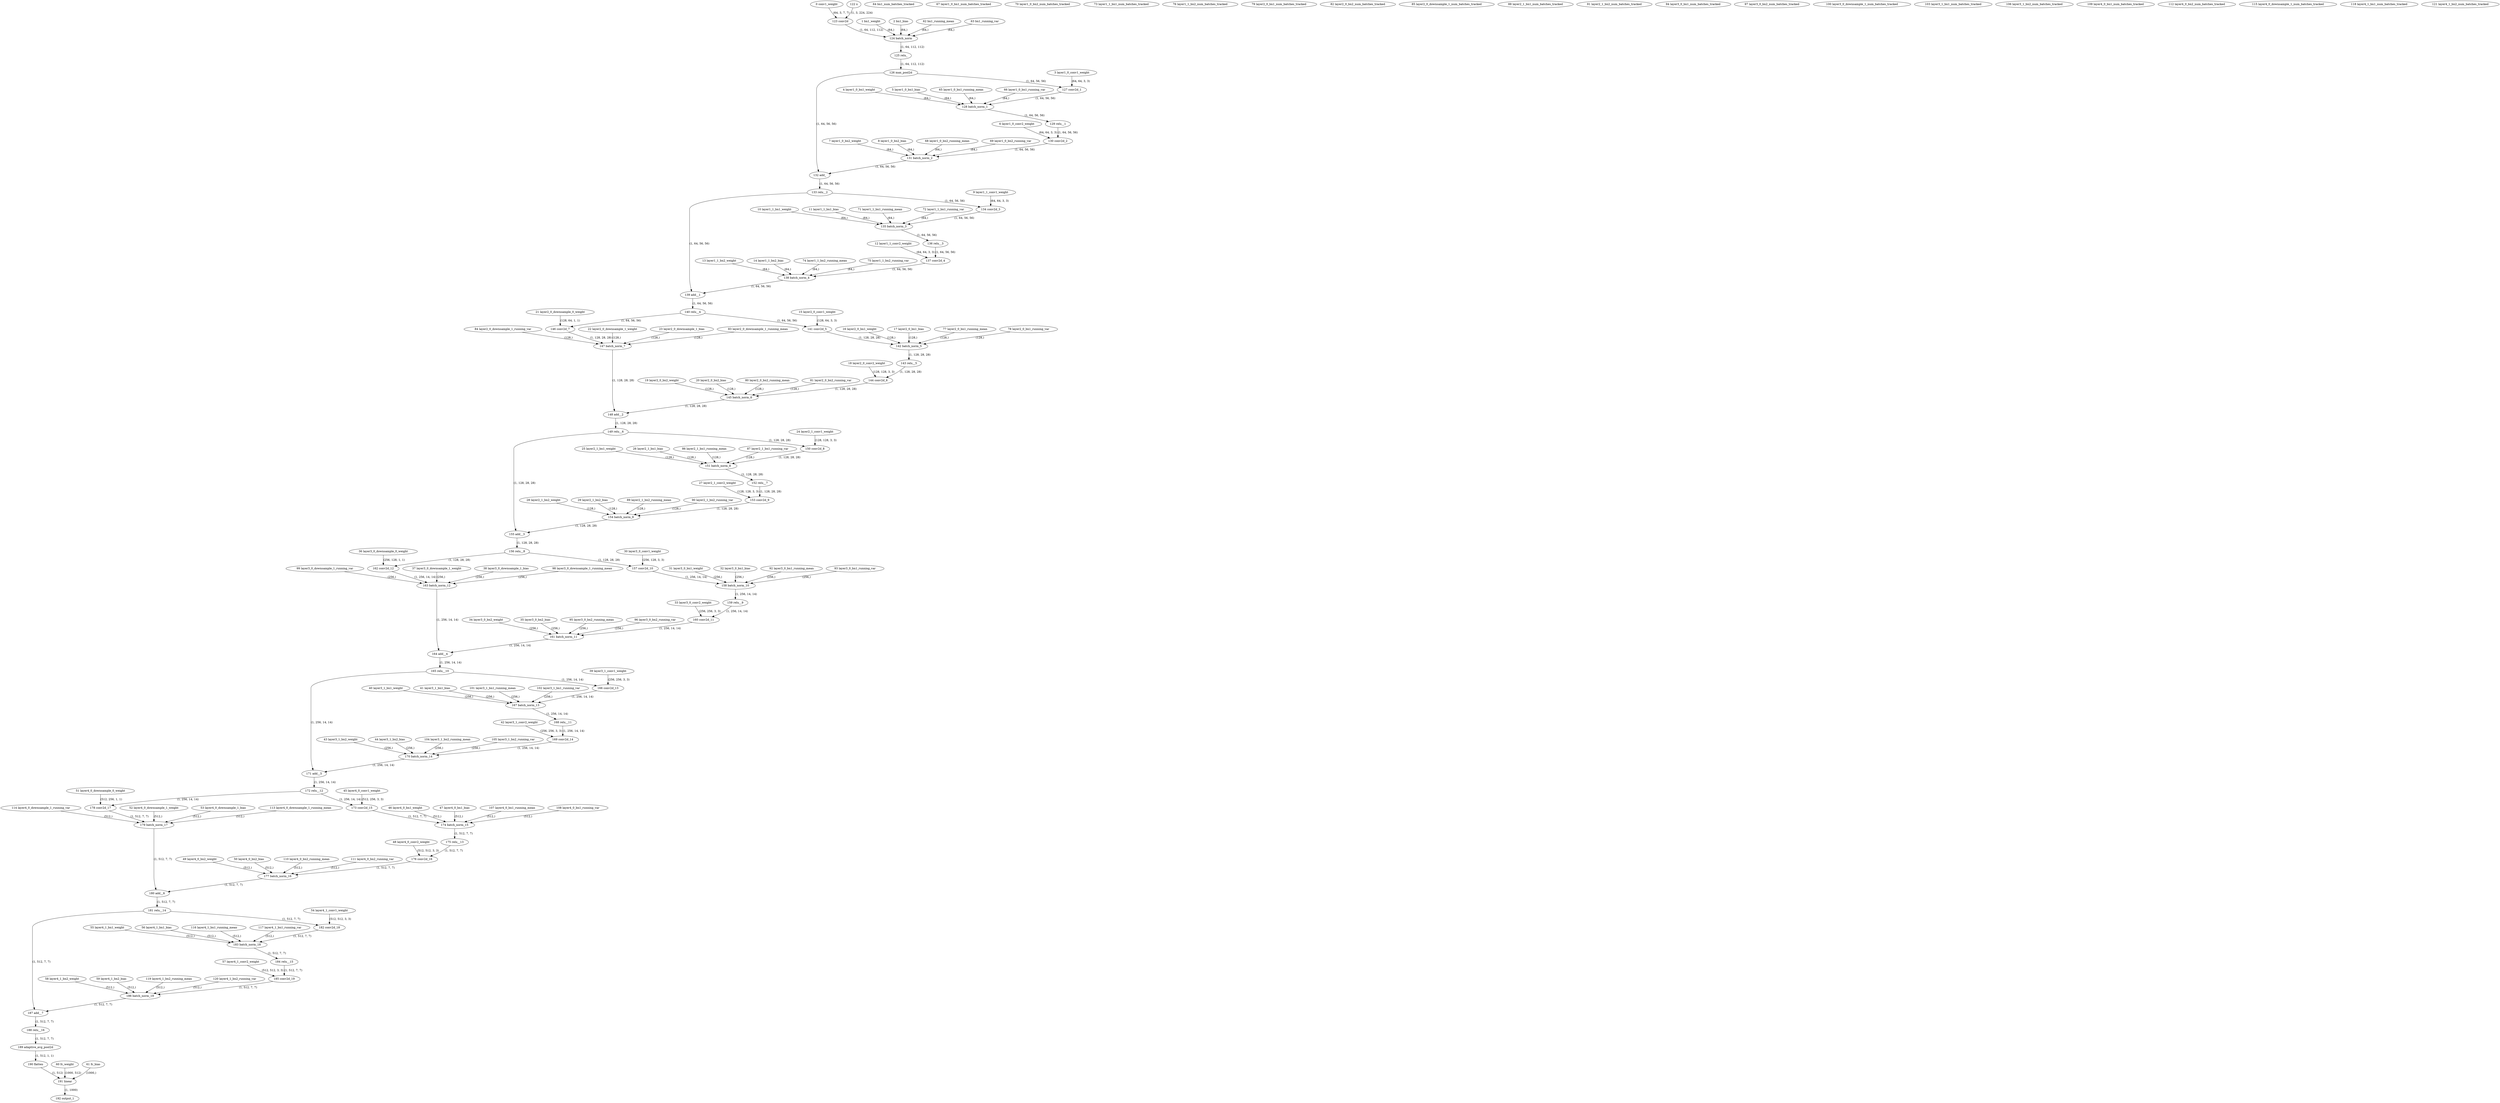strict digraph  {
"0 conv1_weight" [id=0, type=get_attr];
"1 bn1_weight" [id=1, type=get_attr];
"2 bn1_bias" [id=2, type=get_attr];
"3 layer1_0_conv1_weight" [id=3, type=get_attr];
"4 layer1_0_bn1_weight" [id=4, type=get_attr];
"5 layer1_0_bn1_bias" [id=5, type=get_attr];
"6 layer1_0_conv2_weight" [id=6, type=get_attr];
"7 layer1_0_bn2_weight" [id=7, type=get_attr];
"8 layer1_0_bn2_bias" [id=8, type=get_attr];
"9 layer1_1_conv1_weight" [id=9, type=get_attr];
"10 layer1_1_bn1_weight" [id=10, type=get_attr];
"11 layer1_1_bn1_bias" [id=11, type=get_attr];
"12 layer1_1_conv2_weight" [id=12, type=get_attr];
"13 layer1_1_bn2_weight" [id=13, type=get_attr];
"14 layer1_1_bn2_bias" [id=14, type=get_attr];
"15 layer2_0_conv1_weight" [id=15, type=get_attr];
"16 layer2_0_bn1_weight" [id=16, type=get_attr];
"17 layer2_0_bn1_bias" [id=17, type=get_attr];
"18 layer2_0_conv2_weight" [id=18, type=get_attr];
"19 layer2_0_bn2_weight" [id=19, type=get_attr];
"20 layer2_0_bn2_bias" [id=20, type=get_attr];
"21 layer2_0_downsample_0_weight" [id=21, type=get_attr];
"22 layer2_0_downsample_1_weight" [id=22, type=get_attr];
"23 layer2_0_downsample_1_bias" [id=23, type=get_attr];
"24 layer2_1_conv1_weight" [id=24, type=get_attr];
"25 layer2_1_bn1_weight" [id=25, type=get_attr];
"26 layer2_1_bn1_bias" [id=26, type=get_attr];
"27 layer2_1_conv2_weight" [id=27, type=get_attr];
"28 layer2_1_bn2_weight" [id=28, type=get_attr];
"29 layer2_1_bn2_bias" [id=29, type=get_attr];
"30 layer3_0_conv1_weight" [id=30, type=get_attr];
"31 layer3_0_bn1_weight" [id=31, type=get_attr];
"32 layer3_0_bn1_bias" [id=32, type=get_attr];
"33 layer3_0_conv2_weight" [id=33, type=get_attr];
"34 layer3_0_bn2_weight" [id=34, type=get_attr];
"35 layer3_0_bn2_bias" [id=35, type=get_attr];
"36 layer3_0_downsample_0_weight" [id=36, type=get_attr];
"37 layer3_0_downsample_1_weight" [id=37, type=get_attr];
"38 layer3_0_downsample_1_bias" [id=38, type=get_attr];
"39 layer3_1_conv1_weight" [id=39, type=get_attr];
"40 layer3_1_bn1_weight" [id=40, type=get_attr];
"41 layer3_1_bn1_bias" [id=41, type=get_attr];
"42 layer3_1_conv2_weight" [id=42, type=get_attr];
"43 layer3_1_bn2_weight" [id=43, type=get_attr];
"44 layer3_1_bn2_bias" [id=44, type=get_attr];
"45 layer4_0_conv1_weight" [id=45, type=get_attr];
"46 layer4_0_bn1_weight" [id=46, type=get_attr];
"47 layer4_0_bn1_bias" [id=47, type=get_attr];
"48 layer4_0_conv2_weight" [id=48, type=get_attr];
"49 layer4_0_bn2_weight" [id=49, type=get_attr];
"50 layer4_0_bn2_bias" [id=50, type=get_attr];
"51 layer4_0_downsample_0_weight" [id=51, type=get_attr];
"52 layer4_0_downsample_1_weight" [id=52, type=get_attr];
"53 layer4_0_downsample_1_bias" [id=53, type=get_attr];
"54 layer4_1_conv1_weight" [id=54, type=get_attr];
"55 layer4_1_bn1_weight" [id=55, type=get_attr];
"56 layer4_1_bn1_bias" [id=56, type=get_attr];
"57 layer4_1_conv2_weight" [id=57, type=get_attr];
"58 layer4_1_bn2_weight" [id=58, type=get_attr];
"59 layer4_1_bn2_bias" [id=59, type=get_attr];
"60 fc_weight" [id=60, type=get_attr];
"61 fc_bias" [id=61, type=get_attr];
"62 bn1_running_mean" [id=62, type=get_attr];
"63 bn1_running_var" [id=63, type=get_attr];
"64 bn1_num_batches_tracked" [id=64, type=get_attr];
"65 layer1_0_bn1_running_mean" [id=65, type=get_attr];
"66 layer1_0_bn1_running_var" [id=66, type=get_attr];
"67 layer1_0_bn1_num_batches_tracked" [id=67, type=get_attr];
"68 layer1_0_bn2_running_mean" [id=68, type=get_attr];
"69 layer1_0_bn2_running_var" [id=69, type=get_attr];
"70 layer1_0_bn2_num_batches_tracked" [id=70, type=get_attr];
"71 layer1_1_bn1_running_mean" [id=71, type=get_attr];
"72 layer1_1_bn1_running_var" [id=72, type=get_attr];
"73 layer1_1_bn1_num_batches_tracked" [id=73, type=get_attr];
"74 layer1_1_bn2_running_mean" [id=74, type=get_attr];
"75 layer1_1_bn2_running_var" [id=75, type=get_attr];
"76 layer1_1_bn2_num_batches_tracked" [id=76, type=get_attr];
"77 layer2_0_bn1_running_mean" [id=77, type=get_attr];
"78 layer2_0_bn1_running_var" [id=78, type=get_attr];
"79 layer2_0_bn1_num_batches_tracked" [id=79, type=get_attr];
"80 layer2_0_bn2_running_mean" [id=80, type=get_attr];
"81 layer2_0_bn2_running_var" [id=81, type=get_attr];
"82 layer2_0_bn2_num_batches_tracked" [id=82, type=get_attr];
"83 layer2_0_downsample_1_running_mean" [id=83, type=get_attr];
"84 layer2_0_downsample_1_running_var" [id=84, type=get_attr];
"85 layer2_0_downsample_1_num_batches_tracked" [id=85, type=get_attr];
"86 layer2_1_bn1_running_mean" [id=86, type=get_attr];
"87 layer2_1_bn1_running_var" [id=87, type=get_attr];
"88 layer2_1_bn1_num_batches_tracked" [id=88, type=get_attr];
"89 layer2_1_bn2_running_mean" [id=89, type=get_attr];
"90 layer2_1_bn2_running_var" [id=90, type=get_attr];
"91 layer2_1_bn2_num_batches_tracked" [id=91, type=get_attr];
"92 layer3_0_bn1_running_mean" [id=92, type=get_attr];
"93 layer3_0_bn1_running_var" [id=93, type=get_attr];
"94 layer3_0_bn1_num_batches_tracked" [id=94, type=get_attr];
"95 layer3_0_bn2_running_mean" [id=95, type=get_attr];
"96 layer3_0_bn2_running_var" [id=96, type=get_attr];
"97 layer3_0_bn2_num_batches_tracked" [id=97, type=get_attr];
"98 layer3_0_downsample_1_running_mean" [id=98, type=get_attr];
"99 layer3_0_downsample_1_running_var" [id=99, type=get_attr];
"100 layer3_0_downsample_1_num_batches_tracked" [id=100, type=get_attr];
"101 layer3_1_bn1_running_mean" [id=101, type=get_attr];
"102 layer3_1_bn1_running_var" [id=102, type=get_attr];
"103 layer3_1_bn1_num_batches_tracked" [id=103, type=get_attr];
"104 layer3_1_bn2_running_mean" [id=104, type=get_attr];
"105 layer3_1_bn2_running_var" [id=105, type=get_attr];
"106 layer3_1_bn2_num_batches_tracked" [id=106, type=get_attr];
"107 layer4_0_bn1_running_mean" [id=107, type=get_attr];
"108 layer4_0_bn1_running_var" [id=108, type=get_attr];
"109 layer4_0_bn1_num_batches_tracked" [id=109, type=get_attr];
"110 layer4_0_bn2_running_mean" [id=110, type=get_attr];
"111 layer4_0_bn2_running_var" [id=111, type=get_attr];
"112 layer4_0_bn2_num_batches_tracked" [id=112, type=get_attr];
"113 layer4_0_downsample_1_running_mean" [id=113, type=get_attr];
"114 layer4_0_downsample_1_running_var" [id=114, type=get_attr];
"115 layer4_0_downsample_1_num_batches_tracked" [id=115, type=get_attr];
"116 layer4_1_bn1_running_mean" [id=116, type=get_attr];
"117 layer4_1_bn1_running_var" [id=117, type=get_attr];
"118 layer4_1_bn1_num_batches_tracked" [id=118, type=get_attr];
"119 layer4_1_bn2_running_mean" [id=119, type=get_attr];
"120 layer4_1_bn2_running_var" [id=120, type=get_attr];
"121 layer4_1_bn2_num_batches_tracked" [id=121, type=get_attr];
"122 x" [id=122, type=input];
"123 conv2d" [id=123, type=conv2d];
"124 batch_norm" [id=124, type=batch_norm];
"125 relu_" [id=125, type=relu_];
"126 max_pool2d" [id=126, type=max_pool2d];
"127 conv2d_1" [id=127, type=conv2d];
"128 batch_norm_1" [id=128, type=batch_norm];
"129 relu__1" [id=129, type=relu_];
"130 conv2d_2" [id=130, type=conv2d];
"131 batch_norm_2" [id=131, type=batch_norm];
"132 add_" [id=132, type=add_];
"133 relu__2" [id=133, type=relu_];
"134 conv2d_3" [id=134, type=conv2d];
"135 batch_norm_3" [id=135, type=batch_norm];
"136 relu__3" [id=136, type=relu_];
"137 conv2d_4" [id=137, type=conv2d];
"138 batch_norm_4" [id=138, type=batch_norm];
"139 add__1" [id=139, type=add_];
"140 relu__4" [id=140, type=relu_];
"141 conv2d_5" [id=141, type=conv2d];
"142 batch_norm_5" [id=142, type=batch_norm];
"143 relu__5" [id=143, type=relu_];
"144 conv2d_6" [id=144, type=conv2d];
"145 batch_norm_6" [id=145, type=batch_norm];
"146 conv2d_7" [id=146, type=conv2d];
"147 batch_norm_7" [id=147, type=batch_norm];
"148 add__2" [id=148, type=add_];
"149 relu__6" [id=149, type=relu_];
"150 conv2d_8" [id=150, type=conv2d];
"151 batch_norm_8" [id=151, type=batch_norm];
"152 relu__7" [id=152, type=relu_];
"153 conv2d_9" [id=153, type=conv2d];
"154 batch_norm_9" [id=154, type=batch_norm];
"155 add__3" [id=155, type=add_];
"156 relu__8" [id=156, type=relu_];
"157 conv2d_10" [id=157, type=conv2d];
"158 batch_norm_10" [id=158, type=batch_norm];
"159 relu__9" [id=159, type=relu_];
"160 conv2d_11" [id=160, type=conv2d];
"161 batch_norm_11" [id=161, type=batch_norm];
"162 conv2d_12" [id=162, type=conv2d];
"163 batch_norm_12" [id=163, type=batch_norm];
"164 add__4" [id=164, type=add_];
"165 relu__10" [id=165, type=relu_];
"166 conv2d_13" [id=166, type=conv2d];
"167 batch_norm_13" [id=167, type=batch_norm];
"168 relu__11" [id=168, type=relu_];
"169 conv2d_14" [id=169, type=conv2d];
"170 batch_norm_14" [id=170, type=batch_norm];
"171 add__5" [id=171, type=add_];
"172 relu__12" [id=172, type=relu_];
"173 conv2d_15" [id=173, type=conv2d];
"174 batch_norm_15" [id=174, type=batch_norm];
"175 relu__13" [id=175, type=relu_];
"176 conv2d_16" [id=176, type=conv2d];
"177 batch_norm_16" [id=177, type=batch_norm];
"178 conv2d_17" [id=178, type=conv2d];
"179 batch_norm_17" [id=179, type=batch_norm];
"180 add__6" [id=180, type=add_];
"181 relu__14" [id=181, type=relu_];
"182 conv2d_18" [id=182, type=conv2d];
"183 batch_norm_18" [id=183, type=batch_norm];
"184 relu__15" [id=184, type=relu_];
"185 conv2d_19" [id=185, type=conv2d];
"186 batch_norm_19" [id=186, type=batch_norm];
"187 add__7" [id=187, type=add_];
"188 relu__16" [id=188, type=relu_];
"189 adaptive_avg_pool2d" [id=189, type=adaptive_avg_pool2d];
"190 flatten" [id=190, type=flatten];
"191 linear" [id=191, type=linear];
"192 output_1" [id=192, type=output];
"0 conv1_weight" -> "123 conv2d"  [label="(64, 3, 7, 7)", style=solid];
"1 bn1_weight" -> "124 batch_norm"  [label="(64,)", style=solid];
"2 bn1_bias" -> "124 batch_norm"  [label="(64,)", style=solid];
"3 layer1_0_conv1_weight" -> "127 conv2d_1"  [label="(64, 64, 3, 3)", style=solid];
"4 layer1_0_bn1_weight" -> "128 batch_norm_1"  [label="(64,)", style=solid];
"5 layer1_0_bn1_bias" -> "128 batch_norm_1"  [label="(64,)", style=solid];
"6 layer1_0_conv2_weight" -> "130 conv2d_2"  [label="(64, 64, 3, 3)", style=solid];
"7 layer1_0_bn2_weight" -> "131 batch_norm_2"  [label="(64,)", style=solid];
"8 layer1_0_bn2_bias" -> "131 batch_norm_2"  [label="(64,)", style=solid];
"9 layer1_1_conv1_weight" -> "134 conv2d_3"  [label="(64, 64, 3, 3)", style=solid];
"10 layer1_1_bn1_weight" -> "135 batch_norm_3"  [label="(64,)", style=solid];
"11 layer1_1_bn1_bias" -> "135 batch_norm_3"  [label="(64,)", style=solid];
"12 layer1_1_conv2_weight" -> "137 conv2d_4"  [label="(64, 64, 3, 3)", style=solid];
"13 layer1_1_bn2_weight" -> "138 batch_norm_4"  [label="(64,)", style=solid];
"14 layer1_1_bn2_bias" -> "138 batch_norm_4"  [label="(64,)", style=solid];
"15 layer2_0_conv1_weight" -> "141 conv2d_5"  [label="(128, 64, 3, 3)", style=solid];
"16 layer2_0_bn1_weight" -> "142 batch_norm_5"  [label="(128,)", style=solid];
"17 layer2_0_bn1_bias" -> "142 batch_norm_5"  [label="(128,)", style=solid];
"18 layer2_0_conv2_weight" -> "144 conv2d_6"  [label="(128, 128, 3, 3)", style=solid];
"19 layer2_0_bn2_weight" -> "145 batch_norm_6"  [label="(128,)", style=solid];
"20 layer2_0_bn2_bias" -> "145 batch_norm_6"  [label="(128,)", style=solid];
"21 layer2_0_downsample_0_weight" -> "146 conv2d_7"  [label="(128, 64, 1, 1)", style=solid];
"22 layer2_0_downsample_1_weight" -> "147 batch_norm_7"  [label="(128,)", style=solid];
"23 layer2_0_downsample_1_bias" -> "147 batch_norm_7"  [label="(128,)", style=solid];
"24 layer2_1_conv1_weight" -> "150 conv2d_8"  [label="(128, 128, 3, 3)", style=solid];
"25 layer2_1_bn1_weight" -> "151 batch_norm_8"  [label="(128,)", style=solid];
"26 layer2_1_bn1_bias" -> "151 batch_norm_8"  [label="(128,)", style=solid];
"27 layer2_1_conv2_weight" -> "153 conv2d_9"  [label="(128, 128, 3, 3)", style=solid];
"28 layer2_1_bn2_weight" -> "154 batch_norm_9"  [label="(128,)", style=solid];
"29 layer2_1_bn2_bias" -> "154 batch_norm_9"  [label="(128,)", style=solid];
"30 layer3_0_conv1_weight" -> "157 conv2d_10"  [label="(256, 128, 3, 3)", style=solid];
"31 layer3_0_bn1_weight" -> "158 batch_norm_10"  [label="(256,)", style=solid];
"32 layer3_0_bn1_bias" -> "158 batch_norm_10"  [label="(256,)", style=solid];
"33 layer3_0_conv2_weight" -> "160 conv2d_11"  [label="(256, 256, 3, 3)", style=solid];
"34 layer3_0_bn2_weight" -> "161 batch_norm_11"  [label="(256,)", style=solid];
"35 layer3_0_bn2_bias" -> "161 batch_norm_11"  [label="(256,)", style=solid];
"36 layer3_0_downsample_0_weight" -> "162 conv2d_12"  [label="(256, 128, 1, 1)", style=solid];
"37 layer3_0_downsample_1_weight" -> "163 batch_norm_12"  [label="(256,)", style=solid];
"38 layer3_0_downsample_1_bias" -> "163 batch_norm_12"  [label="(256,)", style=solid];
"39 layer3_1_conv1_weight" -> "166 conv2d_13"  [label="(256, 256, 3, 3)", style=solid];
"40 layer3_1_bn1_weight" -> "167 batch_norm_13"  [label="(256,)", style=solid];
"41 layer3_1_bn1_bias" -> "167 batch_norm_13"  [label="(256,)", style=solid];
"42 layer3_1_conv2_weight" -> "169 conv2d_14"  [label="(256, 256, 3, 3)", style=solid];
"43 layer3_1_bn2_weight" -> "170 batch_norm_14"  [label="(256,)", style=solid];
"44 layer3_1_bn2_bias" -> "170 batch_norm_14"  [label="(256,)", style=solid];
"45 layer4_0_conv1_weight" -> "173 conv2d_15"  [label="(512, 256, 3, 3)", style=solid];
"46 layer4_0_bn1_weight" -> "174 batch_norm_15"  [label="(512,)", style=solid];
"47 layer4_0_bn1_bias" -> "174 batch_norm_15"  [label="(512,)", style=solid];
"48 layer4_0_conv2_weight" -> "176 conv2d_16"  [label="(512, 512, 3, 3)", style=solid];
"49 layer4_0_bn2_weight" -> "177 batch_norm_16"  [label="(512,)", style=solid];
"50 layer4_0_bn2_bias" -> "177 batch_norm_16"  [label="(512,)", style=solid];
"51 layer4_0_downsample_0_weight" -> "178 conv2d_17"  [label="(512, 256, 1, 1)", style=solid];
"52 layer4_0_downsample_1_weight" -> "179 batch_norm_17"  [label="(512,)", style=solid];
"53 layer4_0_downsample_1_bias" -> "179 batch_norm_17"  [label="(512,)", style=solid];
"54 layer4_1_conv1_weight" -> "182 conv2d_18"  [label="(512, 512, 3, 3)", style=solid];
"55 layer4_1_bn1_weight" -> "183 batch_norm_18"  [label="(512,)", style=solid];
"56 layer4_1_bn1_bias" -> "183 batch_norm_18"  [label="(512,)", style=solid];
"57 layer4_1_conv2_weight" -> "185 conv2d_19"  [label="(512, 512, 3, 3)", style=solid];
"58 layer4_1_bn2_weight" -> "186 batch_norm_19"  [label="(512,)", style=solid];
"59 layer4_1_bn2_bias" -> "186 batch_norm_19"  [label="(512,)", style=solid];
"60 fc_weight" -> "191 linear"  [label="(1000, 512)", style=solid];
"61 fc_bias" -> "191 linear"  [label="(1000,)", style=solid];
"62 bn1_running_mean" -> "124 batch_norm"  [label="(64,)", style=solid];
"63 bn1_running_var" -> "124 batch_norm"  [label="(64,)", style=solid];
"65 layer1_0_bn1_running_mean" -> "128 batch_norm_1"  [label="(64,)", style=solid];
"66 layer1_0_bn1_running_var" -> "128 batch_norm_1"  [label="(64,)", style=solid];
"68 layer1_0_bn2_running_mean" -> "131 batch_norm_2"  [label="(64,)", style=solid];
"69 layer1_0_bn2_running_var" -> "131 batch_norm_2"  [label="(64,)", style=solid];
"71 layer1_1_bn1_running_mean" -> "135 batch_norm_3"  [label="(64,)", style=solid];
"72 layer1_1_bn1_running_var" -> "135 batch_norm_3"  [label="(64,)", style=solid];
"74 layer1_1_bn2_running_mean" -> "138 batch_norm_4"  [label="(64,)", style=solid];
"75 layer1_1_bn2_running_var" -> "138 batch_norm_4"  [label="(64,)", style=solid];
"77 layer2_0_bn1_running_mean" -> "142 batch_norm_5"  [label="(128,)", style=solid];
"78 layer2_0_bn1_running_var" -> "142 batch_norm_5"  [label="(128,)", style=solid];
"80 layer2_0_bn2_running_mean" -> "145 batch_norm_6"  [label="(128,)", style=solid];
"81 layer2_0_bn2_running_var" -> "145 batch_norm_6"  [label="(128,)", style=solid];
"83 layer2_0_downsample_1_running_mean" -> "147 batch_norm_7"  [label="(128,)", style=solid];
"84 layer2_0_downsample_1_running_var" -> "147 batch_norm_7"  [label="(128,)", style=solid];
"86 layer2_1_bn1_running_mean" -> "151 batch_norm_8"  [label="(128,)", style=solid];
"87 layer2_1_bn1_running_var" -> "151 batch_norm_8"  [label="(128,)", style=solid];
"89 layer2_1_bn2_running_mean" -> "154 batch_norm_9"  [label="(128,)", style=solid];
"90 layer2_1_bn2_running_var" -> "154 batch_norm_9"  [label="(128,)", style=solid];
"92 layer3_0_bn1_running_mean" -> "158 batch_norm_10"  [label="(256,)", style=solid];
"93 layer3_0_bn1_running_var" -> "158 batch_norm_10"  [label="(256,)", style=solid];
"95 layer3_0_bn2_running_mean" -> "161 batch_norm_11"  [label="(256,)", style=solid];
"96 layer3_0_bn2_running_var" -> "161 batch_norm_11"  [label="(256,)", style=solid];
"98 layer3_0_downsample_1_running_mean" -> "163 batch_norm_12"  [label="(256,)", style=solid];
"99 layer3_0_downsample_1_running_var" -> "163 batch_norm_12"  [label="(256,)", style=solid];
"101 layer3_1_bn1_running_mean" -> "167 batch_norm_13"  [label="(256,)", style=solid];
"102 layer3_1_bn1_running_var" -> "167 batch_norm_13"  [label="(256,)", style=solid];
"104 layer3_1_bn2_running_mean" -> "170 batch_norm_14"  [label="(256,)", style=solid];
"105 layer3_1_bn2_running_var" -> "170 batch_norm_14"  [label="(256,)", style=solid];
"107 layer4_0_bn1_running_mean" -> "174 batch_norm_15"  [label="(512,)", style=solid];
"108 layer4_0_bn1_running_var" -> "174 batch_norm_15"  [label="(512,)", style=solid];
"110 layer4_0_bn2_running_mean" -> "177 batch_norm_16"  [label="(512,)", style=solid];
"111 layer4_0_bn2_running_var" -> "177 batch_norm_16"  [label="(512,)", style=solid];
"113 layer4_0_downsample_1_running_mean" -> "179 batch_norm_17"  [label="(512,)", style=solid];
"114 layer4_0_downsample_1_running_var" -> "179 batch_norm_17"  [label="(512,)", style=solid];
"116 layer4_1_bn1_running_mean" -> "183 batch_norm_18"  [label="(512,)", style=solid];
"117 layer4_1_bn1_running_var" -> "183 batch_norm_18"  [label="(512,)", style=solid];
"119 layer4_1_bn2_running_mean" -> "186 batch_norm_19"  [label="(512,)", style=solid];
"120 layer4_1_bn2_running_var" -> "186 batch_norm_19"  [label="(512,)", style=solid];
"122 x" -> "123 conv2d"  [label="(1, 3, 224, 224)", style=solid];
"123 conv2d" -> "124 batch_norm"  [label="(1, 64, 112, 112)", style=solid];
"124 batch_norm" -> "125 relu_"  [label="(1, 64, 112, 112)", style=solid];
"125 relu_" -> "126 max_pool2d"  [label="(1, 64, 112, 112)", style=solid];
"126 max_pool2d" -> "127 conv2d_1"  [label="(1, 64, 56, 56)", style=solid];
"126 max_pool2d" -> "132 add_"  [label="(1, 64, 56, 56)", style=solid];
"127 conv2d_1" -> "128 batch_norm_1"  [label="(1, 64, 56, 56)", style=solid];
"128 batch_norm_1" -> "129 relu__1"  [label="(1, 64, 56, 56)", style=solid];
"129 relu__1" -> "130 conv2d_2"  [label="(1, 64, 56, 56)", style=solid];
"130 conv2d_2" -> "131 batch_norm_2"  [label="(1, 64, 56, 56)", style=solid];
"131 batch_norm_2" -> "132 add_"  [label="(1, 64, 56, 56)", style=solid];
"132 add_" -> "133 relu__2"  [label="(1, 64, 56, 56)", style=solid];
"133 relu__2" -> "134 conv2d_3"  [label="(1, 64, 56, 56)", style=solid];
"133 relu__2" -> "139 add__1"  [label="(1, 64, 56, 56)", style=solid];
"134 conv2d_3" -> "135 batch_norm_3"  [label="(1, 64, 56, 56)", style=solid];
"135 batch_norm_3" -> "136 relu__3"  [label="(1, 64, 56, 56)", style=solid];
"136 relu__3" -> "137 conv2d_4"  [label="(1, 64, 56, 56)", style=solid];
"137 conv2d_4" -> "138 batch_norm_4"  [label="(1, 64, 56, 56)", style=solid];
"138 batch_norm_4" -> "139 add__1"  [label="(1, 64, 56, 56)", style=solid];
"139 add__1" -> "140 relu__4"  [label="(1, 64, 56, 56)", style=solid];
"140 relu__4" -> "141 conv2d_5"  [label="(1, 64, 56, 56)", style=solid];
"140 relu__4" -> "146 conv2d_7"  [label="(1, 64, 56, 56)", style=solid];
"141 conv2d_5" -> "142 batch_norm_5"  [label="(1, 128, 28, 28)", style=solid];
"142 batch_norm_5" -> "143 relu__5"  [label="(1, 128, 28, 28)", style=solid];
"143 relu__5" -> "144 conv2d_6"  [label="(1, 128, 28, 28)", style=solid];
"144 conv2d_6" -> "145 batch_norm_6"  [label="(1, 128, 28, 28)", style=solid];
"145 batch_norm_6" -> "148 add__2"  [label="(1, 128, 28, 28)", style=solid];
"146 conv2d_7" -> "147 batch_norm_7"  [label="(1, 128, 28, 28)", style=solid];
"147 batch_norm_7" -> "148 add__2"  [label="(1, 128, 28, 28)", style=solid];
"148 add__2" -> "149 relu__6"  [label="(1, 128, 28, 28)", style=solid];
"149 relu__6" -> "150 conv2d_8"  [label="(1, 128, 28, 28)", style=solid];
"149 relu__6" -> "155 add__3"  [label="(1, 128, 28, 28)", style=solid];
"150 conv2d_8" -> "151 batch_norm_8"  [label="(1, 128, 28, 28)", style=solid];
"151 batch_norm_8" -> "152 relu__7"  [label="(1, 128, 28, 28)", style=solid];
"152 relu__7" -> "153 conv2d_9"  [label="(1, 128, 28, 28)", style=solid];
"153 conv2d_9" -> "154 batch_norm_9"  [label="(1, 128, 28, 28)", style=solid];
"154 batch_norm_9" -> "155 add__3"  [label="(1, 128, 28, 28)", style=solid];
"155 add__3" -> "156 relu__8"  [label="(1, 128, 28, 28)", style=solid];
"156 relu__8" -> "157 conv2d_10"  [label="(1, 128, 28, 28)", style=solid];
"156 relu__8" -> "162 conv2d_12"  [label="(1, 128, 28, 28)", style=solid];
"157 conv2d_10" -> "158 batch_norm_10"  [label="(1, 256, 14, 14)", style=solid];
"158 batch_norm_10" -> "159 relu__9"  [label="(1, 256, 14, 14)", style=solid];
"159 relu__9" -> "160 conv2d_11"  [label="(1, 256, 14, 14)", style=solid];
"160 conv2d_11" -> "161 batch_norm_11"  [label="(1, 256, 14, 14)", style=solid];
"161 batch_norm_11" -> "164 add__4"  [label="(1, 256, 14, 14)", style=solid];
"162 conv2d_12" -> "163 batch_norm_12"  [label="(1, 256, 14, 14)", style=solid];
"163 batch_norm_12" -> "164 add__4"  [label="(1, 256, 14, 14)", style=solid];
"164 add__4" -> "165 relu__10"  [label="(1, 256, 14, 14)", style=solid];
"165 relu__10" -> "166 conv2d_13"  [label="(1, 256, 14, 14)", style=solid];
"165 relu__10" -> "171 add__5"  [label="(1, 256, 14, 14)", style=solid];
"166 conv2d_13" -> "167 batch_norm_13"  [label="(1, 256, 14, 14)", style=solid];
"167 batch_norm_13" -> "168 relu__11"  [label="(1, 256, 14, 14)", style=solid];
"168 relu__11" -> "169 conv2d_14"  [label="(1, 256, 14, 14)", style=solid];
"169 conv2d_14" -> "170 batch_norm_14"  [label="(1, 256, 14, 14)", style=solid];
"170 batch_norm_14" -> "171 add__5"  [label="(1, 256, 14, 14)", style=solid];
"171 add__5" -> "172 relu__12"  [label="(1, 256, 14, 14)", style=solid];
"172 relu__12" -> "173 conv2d_15"  [label="(1, 256, 14, 14)", style=solid];
"172 relu__12" -> "178 conv2d_17"  [label="(1, 256, 14, 14)", style=solid];
"173 conv2d_15" -> "174 batch_norm_15"  [label="(1, 512, 7, 7)", style=solid];
"174 batch_norm_15" -> "175 relu__13"  [label="(1, 512, 7, 7)", style=solid];
"175 relu__13" -> "176 conv2d_16"  [label="(1, 512, 7, 7)", style=solid];
"176 conv2d_16" -> "177 batch_norm_16"  [label="(1, 512, 7, 7)", style=solid];
"177 batch_norm_16" -> "180 add__6"  [label="(1, 512, 7, 7)", style=solid];
"178 conv2d_17" -> "179 batch_norm_17"  [label="(1, 512, 7, 7)", style=solid];
"179 batch_norm_17" -> "180 add__6"  [label="(1, 512, 7, 7)", style=solid];
"180 add__6" -> "181 relu__14"  [label="(1, 512, 7, 7)", style=solid];
"181 relu__14" -> "182 conv2d_18"  [label="(1, 512, 7, 7)", style=solid];
"181 relu__14" -> "187 add__7"  [label="(1, 512, 7, 7)", style=solid];
"182 conv2d_18" -> "183 batch_norm_18"  [label="(1, 512, 7, 7)", style=solid];
"183 batch_norm_18" -> "184 relu__15"  [label="(1, 512, 7, 7)", style=solid];
"184 relu__15" -> "185 conv2d_19"  [label="(1, 512, 7, 7)", style=solid];
"185 conv2d_19" -> "186 batch_norm_19"  [label="(1, 512, 7, 7)", style=solid];
"186 batch_norm_19" -> "187 add__7"  [label="(1, 512, 7, 7)", style=solid];
"187 add__7" -> "188 relu__16"  [label="(1, 512, 7, 7)", style=solid];
"188 relu__16" -> "189 adaptive_avg_pool2d"  [label="(1, 512, 7, 7)", style=solid];
"189 adaptive_avg_pool2d" -> "190 flatten"  [label="(1, 512, 1, 1)", style=solid];
"190 flatten" -> "191 linear"  [label="(1, 512)", style=solid];
"191 linear" -> "192 output_1"  [label="(1, 1000)", style=solid];
}

